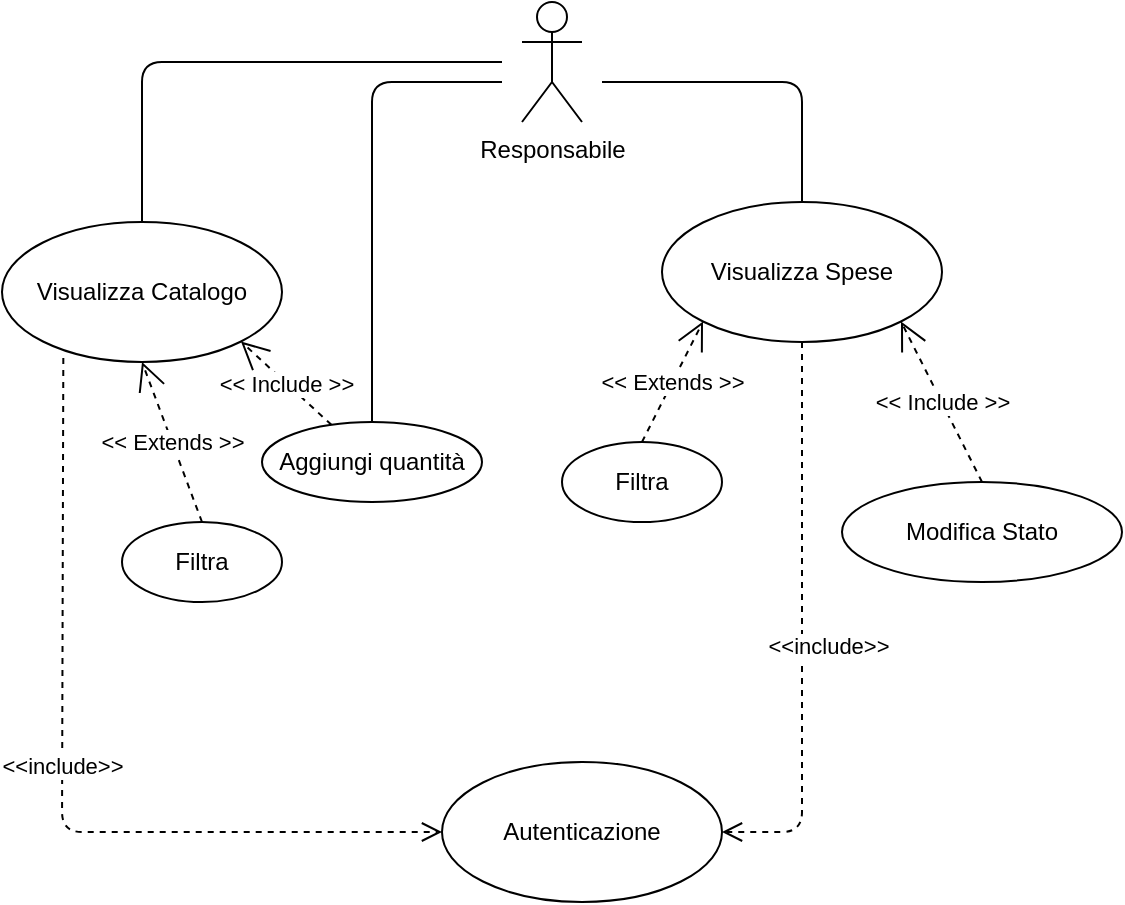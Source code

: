 <mxfile version="13.6.2" type="device"><diagram id="09LeKkmzm14IA8ZA3Lzi" name="Page-1"><mxGraphModel dx="904" dy="578" grid="1" gridSize="10" guides="1" tooltips="1" connect="1" arrows="1" fold="1" page="1" pageScale="1" pageWidth="827" pageHeight="1169" math="0" shadow="0"><root><mxCell id="0"/><mxCell id="1" parent="0"/><mxCell id="u4LVtqCSMq_NIm3Eaevz-1" value="Responsabile" style="shape=umlActor;verticalLabelPosition=bottom;verticalAlign=top;html=1;" parent="1" vertex="1"><mxGeometry x="370" y="10" width="30" height="60" as="geometry"/></mxCell><mxCell id="u4LVtqCSMq_NIm3Eaevz-2" value="Visualizza Catalogo" style="ellipse;whiteSpace=wrap;html=1;" parent="1" vertex="1"><mxGeometry x="110" y="120" width="140" height="70" as="geometry"/></mxCell><mxCell id="u4LVtqCSMq_NIm3Eaevz-3" value="" style="endArrow=none;endFill=0;endSize=12;html=1;entryX=0.5;entryY=0;entryDx=0;entryDy=0;" parent="1" target="u4LVtqCSMq_NIm3Eaevz-2" edge="1"><mxGeometry width="160" relative="1" as="geometry"><mxPoint x="360" y="40" as="sourcePoint"/><mxPoint x="480" y="260" as="targetPoint"/><Array as="points"><mxPoint x="180" y="40"/></Array></mxGeometry></mxCell><mxCell id="u4LVtqCSMq_NIm3Eaevz-4" value="Filtra" style="ellipse;whiteSpace=wrap;html=1;" parent="1" vertex="1"><mxGeometry x="170" y="270" width="80" height="40" as="geometry"/></mxCell><mxCell id="u4LVtqCSMq_NIm3Eaevz-5" value="&amp;lt;&amp;lt; Extends &amp;gt;&amp;gt;" style="endArrow=open;endSize=12;dashed=1;html=1;exitX=0.5;exitY=0;exitDx=0;exitDy=0;entryX=0.5;entryY=1;entryDx=0;entryDy=0;" parent="1" source="u4LVtqCSMq_NIm3Eaevz-4" target="u4LVtqCSMq_NIm3Eaevz-2" edge="1"><mxGeometry width="160" relative="1" as="geometry"><mxPoint x="320" y="260" as="sourcePoint"/><mxPoint x="480" y="260" as="targetPoint"/></mxGeometry></mxCell><mxCell id="u4LVtqCSMq_NIm3Eaevz-6" value="Aggiungi quantità" style="ellipse;whiteSpace=wrap;html=1;" parent="1" vertex="1"><mxGeometry x="240" y="220" width="110" height="40" as="geometry"/></mxCell><mxCell id="u4LVtqCSMq_NIm3Eaevz-7" value="&amp;lt;&amp;lt; Include &amp;gt;&amp;gt;" style="endArrow=open;endSize=12;dashed=1;html=1;entryX=1;entryY=1;entryDx=0;entryDy=0;" parent="1" source="u4LVtqCSMq_NIm3Eaevz-6" target="u4LVtqCSMq_NIm3Eaevz-2" edge="1"><mxGeometry width="160" relative="1" as="geometry"><mxPoint x="100" y="290" as="sourcePoint"/><mxPoint x="120" y="210" as="targetPoint"/></mxGeometry></mxCell><mxCell id="u4LVtqCSMq_NIm3Eaevz-8" value="" style="endArrow=none;endFill=0;endSize=12;html=1;entryX=0.5;entryY=0;entryDx=0;entryDy=0;" parent="1" target="u4LVtqCSMq_NIm3Eaevz-6" edge="1"><mxGeometry width="160" relative="1" as="geometry"><mxPoint x="360" y="50" as="sourcePoint"/><mxPoint x="120" y="140" as="targetPoint"/><Array as="points"><mxPoint x="295" y="50"/></Array></mxGeometry></mxCell><mxCell id="u4LVtqCSMq_NIm3Eaevz-26" value="Visualizza Spese" style="ellipse;whiteSpace=wrap;html=1;" parent="1" vertex="1"><mxGeometry x="440" y="110" width="140" height="70" as="geometry"/></mxCell><mxCell id="u4LVtqCSMq_NIm3Eaevz-31" value="Modifica Stato" style="ellipse;whiteSpace=wrap;html=1;" parent="1" vertex="1"><mxGeometry x="530" y="250" width="140" height="50" as="geometry"/></mxCell><mxCell id="u4LVtqCSMq_NIm3Eaevz-33" value="" style="endArrow=none;endFill=0;endSize=12;html=1;entryX=0.5;entryY=0;entryDx=0;entryDy=0;" parent="1" target="u4LVtqCSMq_NIm3Eaevz-26" edge="1"><mxGeometry width="160" relative="1" as="geometry"><mxPoint x="410" y="50" as="sourcePoint"/><mxPoint x="465" y="250" as="targetPoint"/><Array as="points"><mxPoint x="510" y="50"/></Array></mxGeometry></mxCell><mxCell id="u4LVtqCSMq_NIm3Eaevz-47" value="Autenticazione" style="ellipse;whiteSpace=wrap;html=1;" parent="1" vertex="1"><mxGeometry x="330" y="390" width="140" height="70" as="geometry"/></mxCell><mxCell id="u4LVtqCSMq_NIm3Eaevz-50" value="&amp;lt;&amp;lt;include&amp;gt;&amp;gt;" style="html=1;verticalAlign=bottom;endArrow=open;dashed=1;endSize=8;exitX=0.219;exitY=0.971;exitDx=0;exitDy=0;entryX=0;entryY=0.5;entryDx=0;entryDy=0;exitPerimeter=0;" parent="1" source="u4LVtqCSMq_NIm3Eaevz-2" target="u4LVtqCSMq_NIm3Eaevz-47" edge="1"><mxGeometry relative="1" as="geometry"><mxPoint x="-40" y="210.0" as="sourcePoint"/><mxPoint x="354" y="555" as="targetPoint"/><Array as="points"><mxPoint x="140" y="425"/></Array></mxGeometry></mxCell><mxCell id="u4LVtqCSMq_NIm3Eaevz-53" value="&amp;lt;&amp;lt;include&amp;gt;&amp;gt;" style="html=1;verticalAlign=bottom;endArrow=open;dashed=1;endSize=8;entryX=1;entryY=0.5;entryDx=0;entryDy=0;exitX=0.5;exitY=1;exitDx=0;exitDy=0;" parent="1" source="u4LVtqCSMq_NIm3Eaevz-26" target="u4LVtqCSMq_NIm3Eaevz-47" edge="1"><mxGeometry x="0.126" y="13" relative="1" as="geometry"><mxPoint x="600" y="200" as="sourcePoint"/><mxPoint x="494" y="555" as="targetPoint"/><Array as="points"><mxPoint x="510" y="425"/></Array><mxPoint as="offset"/></mxGeometry></mxCell><mxCell id="u4LVtqCSMq_NIm3Eaevz-56" value="Filtra" style="ellipse;whiteSpace=wrap;html=1;" parent="1" vertex="1"><mxGeometry x="390" y="230" width="80" height="40" as="geometry"/></mxCell><mxCell id="u4LVtqCSMq_NIm3Eaevz-57" value="&amp;lt;&amp;lt; Extends &amp;gt;&amp;gt;" style="endArrow=open;endSize=12;dashed=1;html=1;exitX=0.5;exitY=0;exitDx=0;exitDy=0;entryX=0;entryY=1;entryDx=0;entryDy=0;" parent="1" source="u4LVtqCSMq_NIm3Eaevz-56" target="u4LVtqCSMq_NIm3Eaevz-26" edge="1"><mxGeometry width="160" relative="1" as="geometry"><mxPoint x="710" y="255" as="sourcePoint"/><mxPoint x="500" y="195" as="targetPoint"/></mxGeometry></mxCell><mxCell id="u4LVtqCSMq_NIm3Eaevz-58" value="&amp;lt;&amp;lt; Include &amp;gt;&amp;gt;" style="endArrow=open;endSize=12;dashed=1;html=1;entryX=1;entryY=1;entryDx=0;entryDy=0;exitX=0.5;exitY=0;exitDx=0;exitDy=0;" parent="1" source="u4LVtqCSMq_NIm3Eaevz-31" target="u4LVtqCSMq_NIm3Eaevz-26" edge="1"><mxGeometry width="160" relative="1" as="geometry"><mxPoint x="215.264" y="290.316" as="sourcePoint"/><mxPoint x="169.919" y="199.536" as="targetPoint"/></mxGeometry></mxCell></root></mxGraphModel></diagram></mxfile>